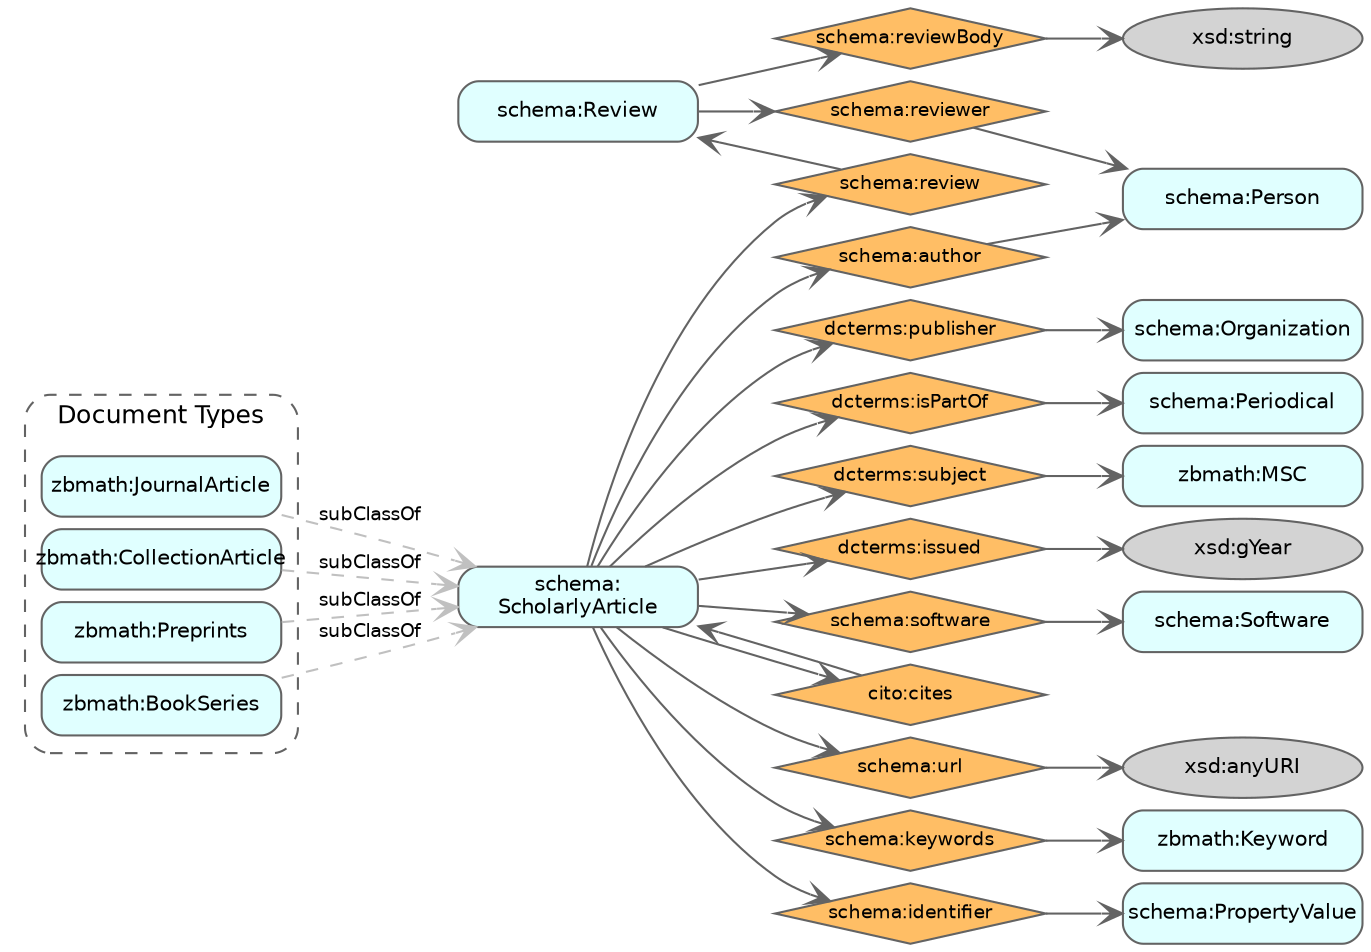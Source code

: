 digraph Ontology {
    // === Graph Layout ===
    rankdir=LR;
    // ranksep=1.2;  // vertical spacing between ranks
    nodesep=0.09;  // horizontal spacing between nodes
    fontname="Helvetica";
    fontsize=12;

    // === Default Node Style ===
    node [shape=rectangle, style="filled,rounded", fillcolor="lightcyan", fontname="Helvetica", fixedsize=true, width=1.6, height=0.4, fontsize=10, color="#636363"];
    edge [fontname="Helvetica", fontsize=9, color="#636363", arrowhead=vee]; 
    // edge [color="#999999", arrowhead=vee, penwidth=1.1];

    // === Default Edge Style ===
    // edge [
    //     color=gray30,
    //     style=solid,
    //     arrowhead=vee,
    //     fontsize=10,
    //     fontcolor=gray20,
    //     penwidth=1.2
    // ];

    // === CLASSES ===
    ScholarlyArticle [label="schema:\nScholarlyArticle"];
    Person [label="schema:Person"];
    Organization [label="schema:Organization"];
    Periodical [label="schema:Periodical"];
    Review [label="schema:Review"];
    SoftwareApplication [label="schema:Software"];
    PropertyValue [label="schema:PropertyValue"];
    MSCConcept [label="zbmath:MSC"];
    KeywordConcept [label="zbmath:Keyword"];
    JournalArticle [label="zbmath:JournalArticle"];
    CollectionArticle [label="zbmath:CollectionArticle"];
    Preprints [label="zbmath:Preprints"];
    BookSeries [label="zbmath:BookSeries"];

    // === DATATYPES ===
    node [shape=ellipse, fillcolor="lightgray"]
    XSDString [label="xsd:string"];
    XSDgYear [label="xsd:gYear"];
    XSDAnyURI [label="xsd:anyURI"];

    // === PROPERTIES ===
    // node [shape=diamond, fillcolor=orange, style=filled];
    node [
    shape=polygon,
    sides=4,
    skew=.0,
    // distortion=0.2,
    orientation=45,
    style=filled,
    fillcolor="#FFBE65",
    // color="#FFD28A",
    fixedsize=true,
    width=1.8,
    height=0.4,
    fontname="Helvetica",
    fontsize=9
];
    dcterms_publisher [label="dcterms:publisher"];
    dcterms_isPartOf [label="dcterms:isPartOf"];
    dcterms_subject [label="dcterms:subject"];
    dcterms_issued [label="dcterms:issued"];
    schema_author [label="schema:author"];
    schema_keywords [label="schema:keywords"];
    schema_identifier [label="schema:identifier"];
    schema_software [label="schema:software"];
    schema_review [label="schema:review"];
    cito_cites [label="cito:cites"];
    schema_url [label="schema:url"];
    schema_reviewBody [label="schema:reviewBody"];
    schema_reviewer [label="schema:reviewer"];

    // === Restore class node style ===
    // node [shape=rectangle, fillcolor=lightblue, style=filled];
    node [shape=rectangle, style="filled,rounded", fillcolor="lightcyan", color="#CCCCCC", fontname="Helvetica", fixedsize=true, width=1.6, height=0.4, fontsize=10];


    // === CONNECTIONS ===

    ScholarlyArticle -> schema_url;
    schema_url -> XSDAnyURI;

    ScholarlyArticle -> dcterms_issued;
    dcterms_issued -> XSDgYear;

    ScholarlyArticle -> dcterms_publisher;
    dcterms_publisher -> Organization;

    ScholarlyArticle -> dcterms_isPartOf;
    dcterms_isPartOf -> Periodical;

    ScholarlyArticle -> dcterms_subject;
    dcterms_subject -> MSCConcept;

    ScholarlyArticle -> schema_author;
    schema_author -> Person;

    ScholarlyArticle -> schema_keywords;
    schema_keywords -> KeywordConcept;

    ScholarlyArticle -> schema_identifier;
    schema_identifier -> PropertyValue;

    ScholarlyArticle -> schema_software;
    schema_software -> SoftwareApplication;

    ScholarlyArticle -> schema_review;
    schema_review -> Review;

    ScholarlyArticle -> cito_cites;
    cito_cites -> ScholarlyArticle;

    Review -> schema_reviewBody;
    schema_reviewBody -> XSDString;

    Review -> schema_reviewer;
    schema_reviewer -> Person;

    // === Subclass Relationships ===
    JournalArticle -> ScholarlyArticle [label="subClassOf", style=dashed, color="gray"];
    CollectionArticle -> ScholarlyArticle [label="subClassOf", style=dashed, color=gray];
    Preprints -> ScholarlyArticle [label="subClassOf", style=dashed, color=gray];
    BookSeries -> ScholarlyArticle [label="subClassOf", style=dashed, color=gray];

    // === OPTIONAL: Remove most same-rank constraints for horizontal layout ===
    // Only apply if needed to control overlaps
    // { rank=same; schema_reviewBody;}
    // { rank=same; schema_reviewBody; schema_keywords; schema_identifier; }
    // { rank=same; dcterms_publisher; dcterms_isPartOf; dcterms_subject; schema_software; schema_review; cito_cites }
    { rank=same; Review; ScholarlyArticle }
    { rank=same; PropertyValue; MSCConcept; KeywordConcept; SoftwareApplication; Person }

    // === Clusters for Clarity ===
    subgraph cluster_documents {
        label="Document Types";
        style="dashed,rounded";
        color="#636363";
        JournalArticle;
        CollectionArticle;
        Preprints;
        BookSeries;
    }

}

######

digraph Ontology {
    rankdir=LR;
    node [shape=rectangle, style=filled, fillcolor=lightblue, fontsize=10];

    // === CLASSES ===
    ScholarlyArticle [label="schema:ScholarlyArticle"];
    Person [label="schema:Person"];
    Organization [label="schema:Organization"];
    Periodical [label="schema:Periodical"];
    Review [label="schema:Review"];
    SoftwareApplication [label="schema:SoftwareApplication"];
    PropertyValue [label="schema:PropertyValue"];
    MSCConcept [label="zbmath:ontology/msc-concept"];
    KeywordConcept [label="zbmath:ontology/keyword-concept"];
    JournalArticle [label="zbmath:journal-article"];
    CollectionArticle [label="zbmath:collection-article"];
    Preprints [label="zbmath:preprints"];
    BookSeries [label="zbmath:book-series"];

    // === DATATYPES ===
    XSDString [label="xsd:string", shape=ellipse, fillcolor=lightgrey];
    XSDgYear [label="xsd:gYear", shape=ellipse, fillcolor=lightgrey];
    XSDAnyURI [label="xsd:anyURI", shape=ellipse, fillcolor=lightgrey];

    // === PROPERTIES ===
    dcterms_publisher [label="dcterms:publisher", shape=diamond, style=filled, fillcolor=orange];
    dcterms_isPartOf [label="dcterms:isPartOf", shape=diamond, style=filled, fillcolor=orange];
    dcterms_subject [label="dcterms:subject", shape=diamond, style=filled, fillcolor=orange];
    dcterms_issued [label="dcterms:issued", shape=diamond, style=filled, fillcolor=orange];
    schema_author [label="schema:author", shape=diamond, style=filled, fillcolor=orange];
    schema_keywords [label="schema:keywords", shape=diamond, style=filled, fillcolor=orange];
    schema_identifier [label="schema:identifier", shape=diamond, style=filled, fillcolor=orange];
    schema_software [label="schema:software", shape=diamond, style=filled, fillcolor=orange];
    schema_review [label="schema:review", shape=diamond, style=filled, fillcolor=orange];
    cito_cites [label="cito:cites", shape=diamond, style=filled, fillcolor=orange];
    schema_url [label="schema:url", shape=diamond, fillcolor=orange];
    schema_reviewBody [label="schema:reviewBody", shape=diamond, style=filled, fillcolor=orange];
    schema_reviewer [label="schema:reviewer", shape=diamond, style=filled, fillcolor=orange];

    // === CONNECTIONS ===

    ScholarlyArticle -> schema_url;
    schema_url -> XSDAnyURI;

    ScholarlyArticle -> dcterms_issued;
    dcterms_issued -> XSDgYear;

    ScholarlyArticle -> dcterms_publisher;
    dcterms_publisher -> Organization;

    ScholarlyArticle -> dcterms_isPartOf;
    dcterms_isPartOf -> Periodical;

    ScholarlyArticle -> dcterms_subject;
    dcterms_subject -> MSCConcept;

    ScholarlyArticle -> schema_author;
    schema_author -> Person;

    ScholarlyArticle -> schema_keywords;
    schema_keywords -> KeywordConcept;

    ScholarlyArticle -> schema_identifier;
    schema_identifier -> PropertyValue;

    ScholarlyArticle -> schema_software;
    schema_software -> SoftwareApplication;

    ScholarlyArticle -> schema_review;
    schema_review -> Review;

    ScholarlyArticle -> cito_cites;
    cito_cites -> ScholarlyArticle;

    Review -> schema_reviewBody;
    schema_reviewBody -> XSDString;

    Review -> schema_reviewer;
    schema_reviewer -> Person;

    // === Subclass Relationships ===
    JournalArticle -> ScholarlyArticle [label="subClassOf", style=dashed, color=gray];
    CollectionArticle -> ScholarlyArticle [label="subClassOf", style=dashed, color=gray];
    Preprints -> ScholarlyArticle [label="subClassOf", style=dashed, color=gray];
    BookSeries -> ScholarlyArticle [label="subClassOf", style=dashed, color=gray];

    // === Layout compacting: same ranks ===
    // { rank=same; schema_author; schema_reviewer; Person }
    { rank=same; schema_reviewBody; schema_keywords; schema_identifier; }
    { rank=same; dcterms_publisher; dcterms_isPartOf; dcterms_subject; schema_software; schema_review; cito_cites }
    { rank=same; Organization; Periodical; MSCConcept; KeywordConcept; SoftwareApplication; Review; ScholarlyArticle }

    // === Optional grouping ===
    subgraph cluster_documents {
        label="zbMATH Document Types";
        style=dashed;
        JournalArticle;
        CollectionArticle;
        Preprints;
        BookSeries;
    }
}

##### v1
digraph Ontology {
    rankdir=LR;
    node [shape=rectangle, style=filled, fillcolor=lightblue, fontsize=10];

    // Classes
    ScholarlyArticle [label="schema:ScholarlyArticle"];
    Person [label="schema:Person"];
    Organization [label="schema:Organization"];
    Periodical [label="schema:Periodical"];
    Review [label="schema:Review"];
    SoftwareApplication [label="schema:SoftwareApplication"];
    PropertyValue [label="schema:PropertyValue"];
    MSCConcept [label="zbmath:ontology/msc-concept"];
    KeywordConcept [label="zbmath:ontology/keyword-concept"];

    // Datatypes
    XSDString [label="xsd:string", shape=ellipse, fillcolor=lightgrey];
    XSDgYear [label="xsd:gYear", shape=ellipse, fillcolor=lightgrey];
    XSDAnyURI [label="xsd:anyURI", shape=ellipse, fillcolor=lightgrey];

    // Properties (diamonds)
    dcterms_creator [label="dcterms:creator", shape=diamond, style=filled, fillcolor=orange];
    dcterms_publisher [label="dcterms:publisher", shape=diamond, style=filled, fillcolor=orange];
    dcterms_isPartOf [label="dcterms:isPartOf", shape=diamond, style=filled, fillcolor=orange];
    dcterms_subject [label="dcterms:subject", shape=diamond, style=filled, fillcolor=orange];
    schema_author [label="schema:author", shape=diamond, style=filled, fillcolor=orange];
    schema_keywords [label="schema:keywords", shape=diamond, style=filled, fillcolor=orange];
    schema_identifier [label="schema:identifier", shape=diamond, style=filled, fillcolor=orange];
    schema_propertyID [label="schema:propertyID", shape=diamond, style=filled, fillcolor=orange];
    schema_value [label="schema:value", shape=diamond, style=filled, fillcolor=orange];
    schema_software [label="schema:software", shape=diamond, style=filled, fillcolor=orange];
    schema_isPartOf_software [label="schema:isPartOf", shape=diamond, style=filled, fillcolor=orange];
    schema_review [label="schema:review", shape=diamond, style=filled, fillcolor=orange];
    cito_cites [label="cito:cites", shape=diamond, style=filled, fillcolor=orange];

    schema_reviewBody [label="schema:reviewBody", shape=diamond, style=filled, fillcolor=orange];
    schema_reviewer [label="schema:reviewer", shape=diamond, style=filled, fillcolor=orange];
    schema_reviewAspect [label="schema:reviewAspect", shape=diamond, style=filled, fillcolor=orange];
    schema_inLanguage [label="schema:inLanguage", shape=diamond, style=filled, fillcolor=orange];

    // Connections (domain -> property -> range)

    ScholarlyArticle -> dcterms_creator;
    dcterms_creator -> Person;

    ScholarlyArticle -> dcterms_publisher;
    dcterms_publisher -> Organization;

    ScholarlyArticle -> dcterms_isPartOf;
    dcterms_isPartOf -> Periodical;

    ScholarlyArticle -> dcterms_subject;
    dcterms_subject -> MSCConcept;

    ScholarlyArticle -> schema_author;
    schema_author -> Person;

    ScholarlyArticle -> schema_keywords;
    schema_keywords -> KeywordConcept;

    ScholarlyArticle -> schema_identifier;
    schema_identifier -> PropertyValue;

    PropertyValue -> schema_propertyID;
    schema_propertyID -> XSDString;

    PropertyValue -> schema_value;
    schema_value -> XSDString;

    ScholarlyArticle -> schema_software;
    schema_software -> SoftwareApplication;

    SoftwareApplication -> schema_isPartOf_software;
    schema_isPartOf_software -> ScholarlyArticle;

    ScholarlyArticle -> schema_review;
    schema_review -> Review;

    ScholarlyArticle -> cito_cites;
    cito_cites -> ScholarlyArticle;

    Review -> schema_reviewBody;
    schema_reviewBody -> XSDString;

    Review -> schema_reviewer;
    schema_reviewer -> Person;

    Review -> schema_reviewAspect;
    schema_reviewAspect -> XSDString;

    Review -> schema_inLanguage;
    schema_inLanguage -> XSDString;
}
